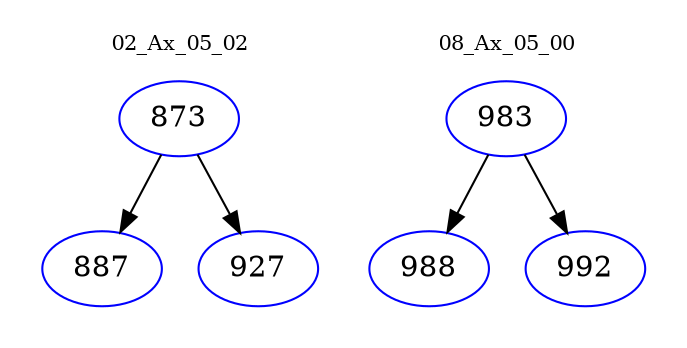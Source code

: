 digraph{
subgraph cluster_0 {
color = white
label = "02_Ax_05_02";
fontsize=10;
T0_873 [label="873", color="blue"]
T0_873 -> T0_887 [color="black"]
T0_887 [label="887", color="blue"]
T0_873 -> T0_927 [color="black"]
T0_927 [label="927", color="blue"]
}
subgraph cluster_1 {
color = white
label = "08_Ax_05_00";
fontsize=10;
T1_983 [label="983", color="blue"]
T1_983 -> T1_988 [color="black"]
T1_988 [label="988", color="blue"]
T1_983 -> T1_992 [color="black"]
T1_992 [label="992", color="blue"]
}
}

